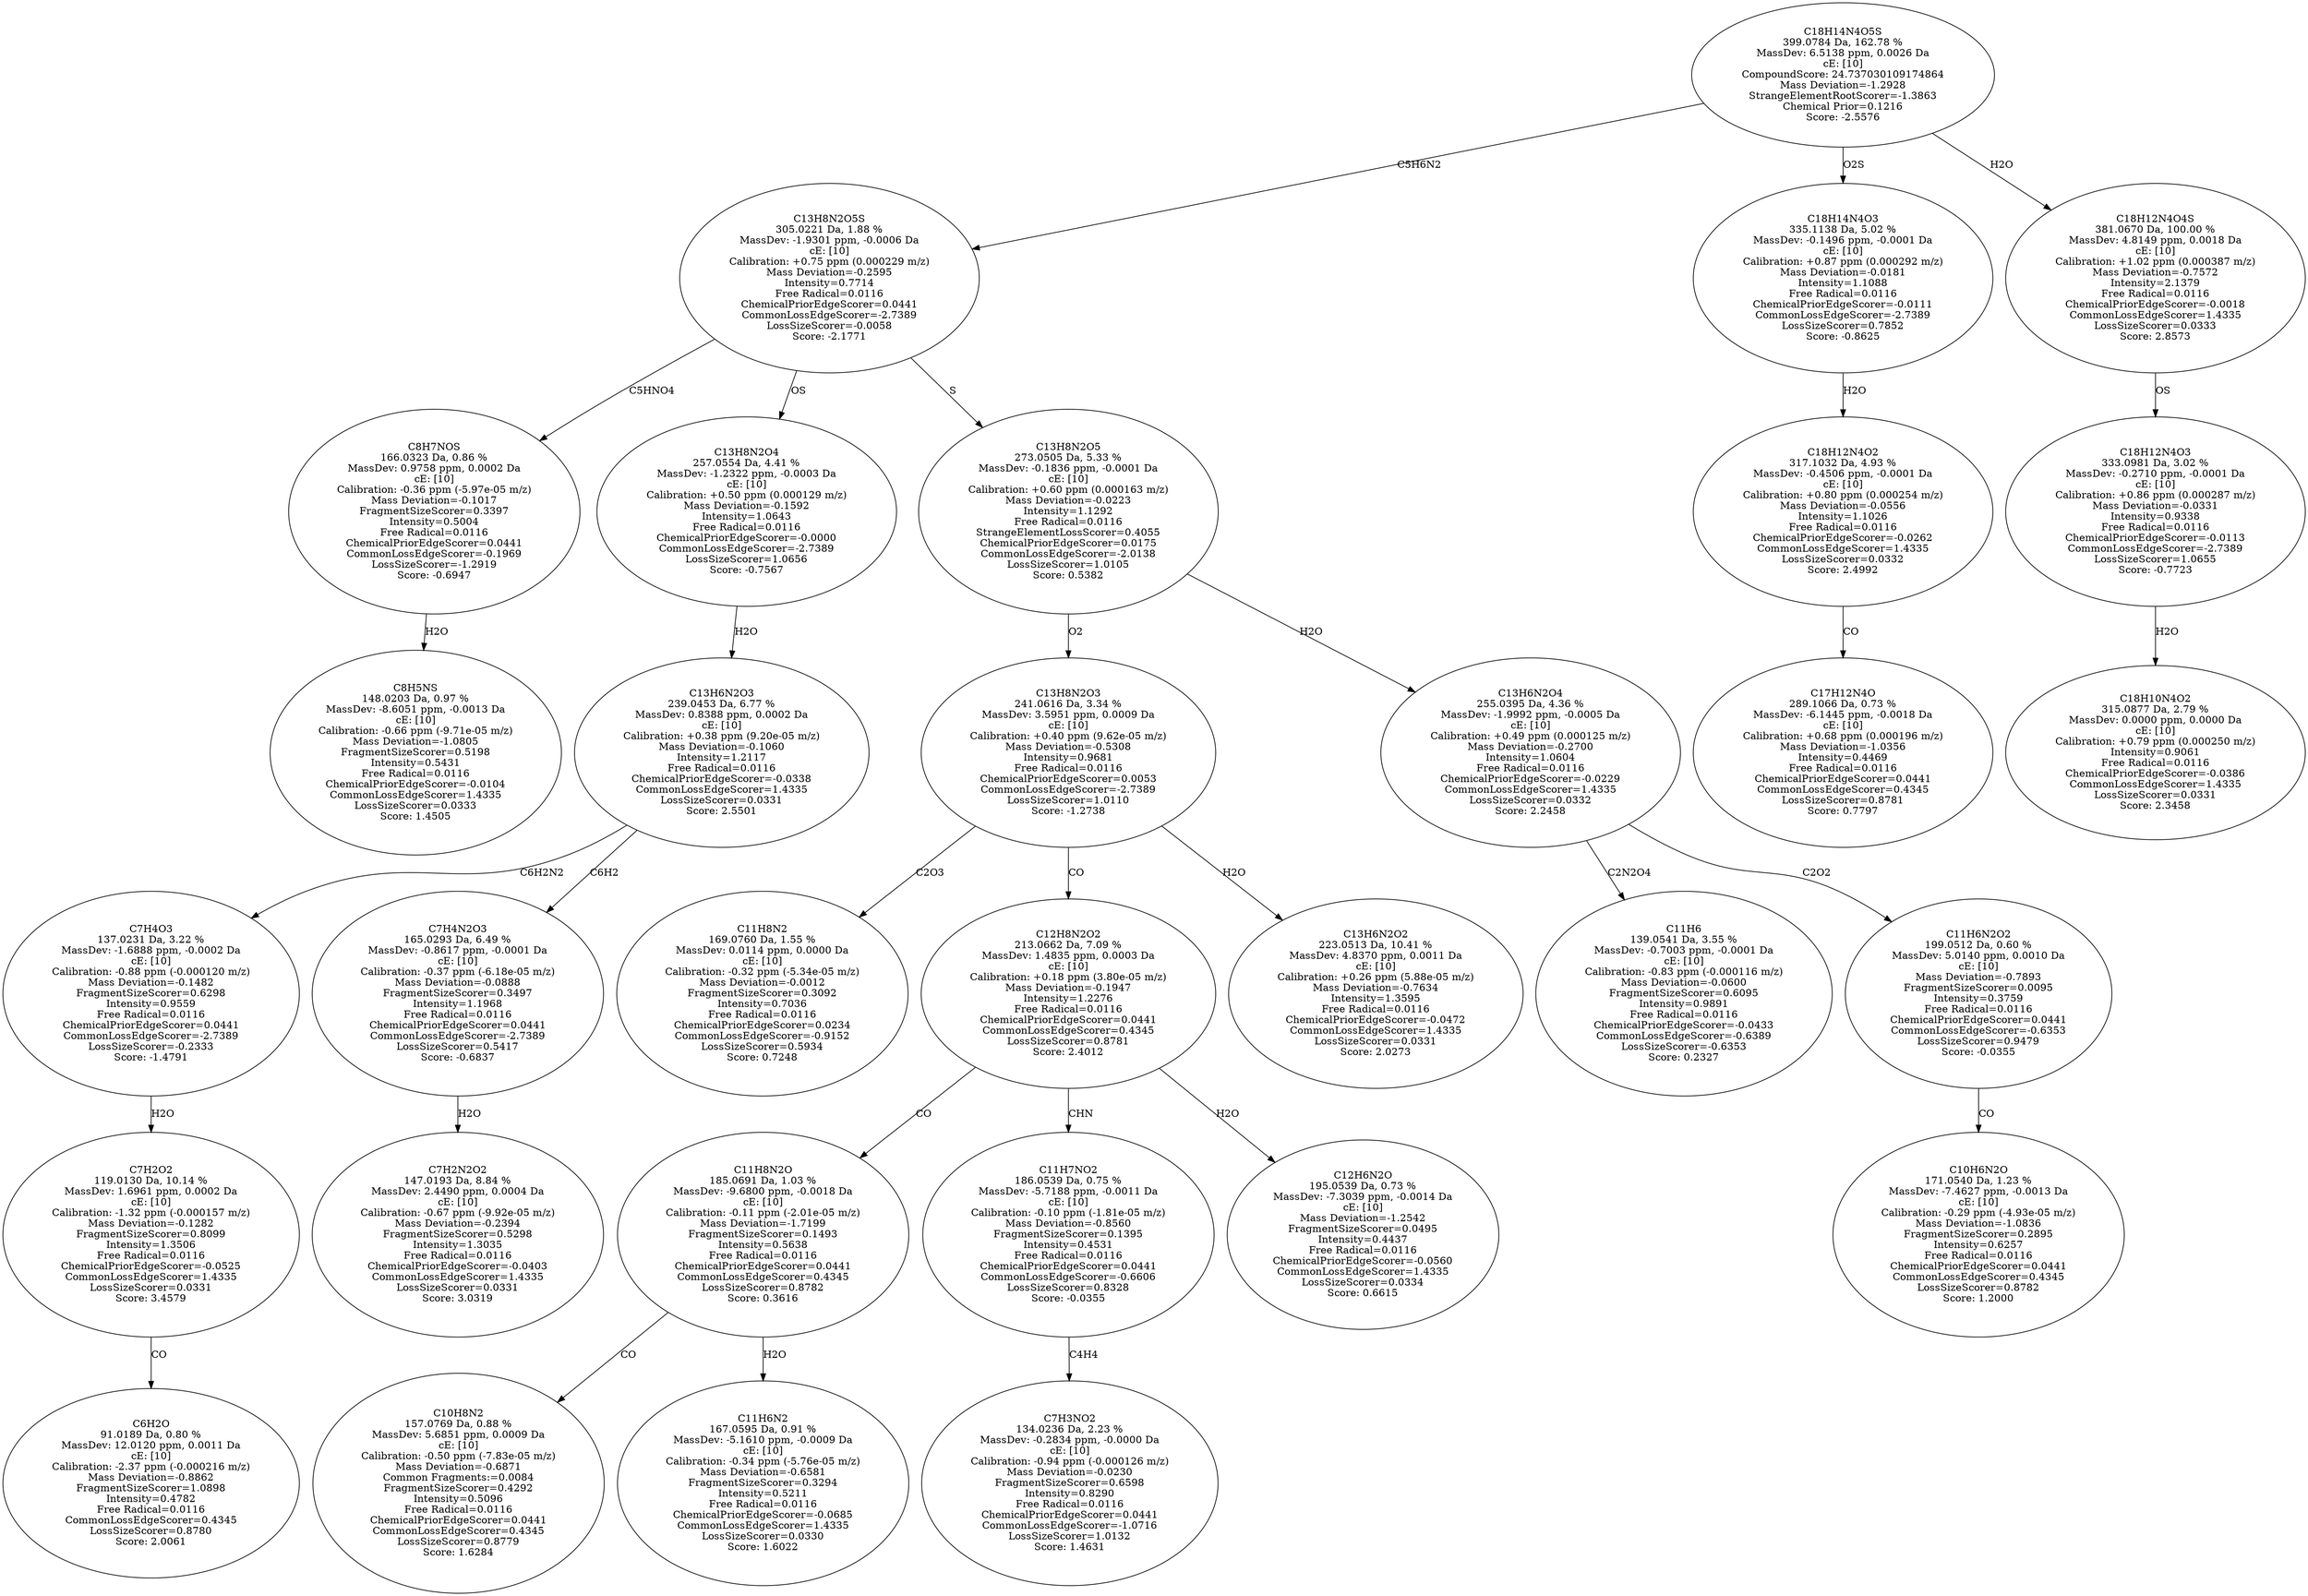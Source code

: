 strict digraph {
v1 [label="C8H5NS\n148.0203 Da, 0.97 %\nMassDev: -8.6051 ppm, -0.0013 Da\ncE: [10]\nCalibration: -0.66 ppm (-9.71e-05 m/z)\nMass Deviation=-1.0805\nFragmentSizeScorer=0.5198\nIntensity=0.5431\nFree Radical=0.0116\nChemicalPriorEdgeScorer=-0.0104\nCommonLossEdgeScorer=1.4335\nLossSizeScorer=0.0333\nScore: 1.4505"];
v2 [label="C8H7NOS\n166.0323 Da, 0.86 %\nMassDev: 0.9758 ppm, 0.0002 Da\ncE: [10]\nCalibration: -0.36 ppm (-5.97e-05 m/z)\nMass Deviation=-0.1017\nFragmentSizeScorer=0.3397\nIntensity=0.5004\nFree Radical=0.0116\nChemicalPriorEdgeScorer=0.0441\nCommonLossEdgeScorer=-0.1969\nLossSizeScorer=-1.2919\nScore: -0.6947"];
v3 [label="C6H2O\n91.0189 Da, 0.80 %\nMassDev: 12.0120 ppm, 0.0011 Da\ncE: [10]\nCalibration: -2.37 ppm (-0.000216 m/z)\nMass Deviation=-0.8862\nFragmentSizeScorer=1.0898\nIntensity=0.4782\nFree Radical=0.0116\nCommonLossEdgeScorer=0.4345\nLossSizeScorer=0.8780\nScore: 2.0061"];
v4 [label="C7H2O2\n119.0130 Da, 10.14 %\nMassDev: 1.6961 ppm, 0.0002 Da\ncE: [10]\nCalibration: -1.32 ppm (-0.000157 m/z)\nMass Deviation=-0.1282\nFragmentSizeScorer=0.8099\nIntensity=1.3506\nFree Radical=0.0116\nChemicalPriorEdgeScorer=-0.0525\nCommonLossEdgeScorer=1.4335\nLossSizeScorer=0.0331\nScore: 3.4579"];
v5 [label="C7H4O3\n137.0231 Da, 3.22 %\nMassDev: -1.6888 ppm, -0.0002 Da\ncE: [10]\nCalibration: -0.88 ppm (-0.000120 m/z)\nMass Deviation=-0.1482\nFragmentSizeScorer=0.6298\nIntensity=0.9559\nFree Radical=0.0116\nChemicalPriorEdgeScorer=0.0441\nCommonLossEdgeScorer=-2.7389\nLossSizeScorer=-0.2333\nScore: -1.4791"];
v6 [label="C7H2N2O2\n147.0193 Da, 8.84 %\nMassDev: 2.4490 ppm, 0.0004 Da\ncE: [10]\nCalibration: -0.67 ppm (-9.92e-05 m/z)\nMass Deviation=-0.2394\nFragmentSizeScorer=0.5298\nIntensity=1.3035\nFree Radical=0.0116\nChemicalPriorEdgeScorer=-0.0403\nCommonLossEdgeScorer=1.4335\nLossSizeScorer=0.0331\nScore: 3.0319"];
v7 [label="C7H4N2O3\n165.0293 Da, 6.49 %\nMassDev: -0.8617 ppm, -0.0001 Da\ncE: [10]\nCalibration: -0.37 ppm (-6.18e-05 m/z)\nMass Deviation=-0.0888\nFragmentSizeScorer=0.3497\nIntensity=1.1968\nFree Radical=0.0116\nChemicalPriorEdgeScorer=0.0441\nCommonLossEdgeScorer=-2.7389\nLossSizeScorer=0.5417\nScore: -0.6837"];
v8 [label="C13H6N2O3\n239.0453 Da, 6.77 %\nMassDev: 0.8388 ppm, 0.0002 Da\ncE: [10]\nCalibration: +0.38 ppm (9.20e-05 m/z)\nMass Deviation=-0.1060\nIntensity=1.2117\nFree Radical=0.0116\nChemicalPriorEdgeScorer=-0.0338\nCommonLossEdgeScorer=1.4335\nLossSizeScorer=0.0331\nScore: 2.5501"];
v9 [label="C13H8N2O4\n257.0554 Da, 4.41 %\nMassDev: -1.2322 ppm, -0.0003 Da\ncE: [10]\nCalibration: +0.50 ppm (0.000129 m/z)\nMass Deviation=-0.1592\nIntensity=1.0643\nFree Radical=0.0116\nChemicalPriorEdgeScorer=-0.0000\nCommonLossEdgeScorer=-2.7389\nLossSizeScorer=1.0656\nScore: -0.7567"];
v10 [label="C11H8N2\n169.0760 Da, 1.55 %\nMassDev: 0.0114 ppm, 0.0000 Da\ncE: [10]\nCalibration: -0.32 ppm (-5.34e-05 m/z)\nMass Deviation=-0.0012\nFragmentSizeScorer=0.3092\nIntensity=0.7036\nFree Radical=0.0116\nChemicalPriorEdgeScorer=0.0234\nCommonLossEdgeScorer=-0.9152\nLossSizeScorer=0.5934\nScore: 0.7248"];
v11 [label="C10H8N2\n157.0769 Da, 0.88 %\nMassDev: 5.6851 ppm, 0.0009 Da\ncE: [10]\nCalibration: -0.50 ppm (-7.83e-05 m/z)\nMass Deviation=-0.6871\nCommon Fragments:=0.0084\nFragmentSizeScorer=0.4292\nIntensity=0.5096\nFree Radical=0.0116\nChemicalPriorEdgeScorer=0.0441\nCommonLossEdgeScorer=0.4345\nLossSizeScorer=0.8779\nScore: 1.6284"];
v12 [label="C11H6N2\n167.0595 Da, 0.91 %\nMassDev: -5.1610 ppm, -0.0009 Da\ncE: [10]\nCalibration: -0.34 ppm (-5.76e-05 m/z)\nMass Deviation=-0.6581\nFragmentSizeScorer=0.3294\nIntensity=0.5211\nFree Radical=0.0116\nChemicalPriorEdgeScorer=-0.0685\nCommonLossEdgeScorer=1.4335\nLossSizeScorer=0.0330\nScore: 1.6022"];
v13 [label="C11H8N2O\n185.0691 Da, 1.03 %\nMassDev: -9.6800 ppm, -0.0018 Da\ncE: [10]\nCalibration: -0.11 ppm (-2.01e-05 m/z)\nMass Deviation=-1.7199\nFragmentSizeScorer=0.1493\nIntensity=0.5638\nFree Radical=0.0116\nChemicalPriorEdgeScorer=0.0441\nCommonLossEdgeScorer=0.4345\nLossSizeScorer=0.8782\nScore: 0.3616"];
v14 [label="C7H3NO2\n134.0236 Da, 2.23 %\nMassDev: -0.2834 ppm, -0.0000 Da\ncE: [10]\nCalibration: -0.94 ppm (-0.000126 m/z)\nMass Deviation=-0.0230\nFragmentSizeScorer=0.6598\nIntensity=0.8290\nFree Radical=0.0116\nChemicalPriorEdgeScorer=0.0441\nCommonLossEdgeScorer=-1.0716\nLossSizeScorer=1.0132\nScore: 1.4631"];
v15 [label="C11H7NO2\n186.0539 Da, 0.75 %\nMassDev: -5.7188 ppm, -0.0011 Da\ncE: [10]\nCalibration: -0.10 ppm (-1.81e-05 m/z)\nMass Deviation=-0.8560\nFragmentSizeScorer=0.1395\nIntensity=0.4531\nFree Radical=0.0116\nChemicalPriorEdgeScorer=0.0441\nCommonLossEdgeScorer=-0.6606\nLossSizeScorer=0.8328\nScore: -0.0355"];
v16 [label="C12H6N2O\n195.0539 Da, 0.73 %\nMassDev: -7.3039 ppm, -0.0014 Da\ncE: [10]\nMass Deviation=-1.2542\nFragmentSizeScorer=0.0495\nIntensity=0.4437\nFree Radical=0.0116\nChemicalPriorEdgeScorer=-0.0560\nCommonLossEdgeScorer=1.4335\nLossSizeScorer=0.0334\nScore: 0.6615"];
v17 [label="C12H8N2O2\n213.0662 Da, 7.09 %\nMassDev: 1.4835 ppm, 0.0003 Da\ncE: [10]\nCalibration: +0.18 ppm (3.80e-05 m/z)\nMass Deviation=-0.1947\nIntensity=1.2276\nFree Radical=0.0116\nChemicalPriorEdgeScorer=0.0441\nCommonLossEdgeScorer=0.4345\nLossSizeScorer=0.8781\nScore: 2.4012"];
v18 [label="C13H6N2O2\n223.0513 Da, 10.41 %\nMassDev: 4.8370 ppm, 0.0011 Da\ncE: [10]\nCalibration: +0.26 ppm (5.88e-05 m/z)\nMass Deviation=-0.7634\nIntensity=1.3595\nFree Radical=0.0116\nChemicalPriorEdgeScorer=-0.0472\nCommonLossEdgeScorer=1.4335\nLossSizeScorer=0.0331\nScore: 2.0273"];
v19 [label="C13H8N2O3\n241.0616 Da, 3.34 %\nMassDev: 3.5951 ppm, 0.0009 Da\ncE: [10]\nCalibration: +0.40 ppm (9.62e-05 m/z)\nMass Deviation=-0.5308\nIntensity=0.9681\nFree Radical=0.0116\nChemicalPriorEdgeScorer=0.0053\nCommonLossEdgeScorer=-2.7389\nLossSizeScorer=1.0110\nScore: -1.2738"];
v20 [label="C11H6\n139.0541 Da, 3.55 %\nMassDev: -0.7003 ppm, -0.0001 Da\ncE: [10]\nCalibration: -0.83 ppm (-0.000116 m/z)\nMass Deviation=-0.0600\nFragmentSizeScorer=0.6095\nIntensity=0.9891\nFree Radical=0.0116\nChemicalPriorEdgeScorer=-0.0433\nCommonLossEdgeScorer=-0.6389\nLossSizeScorer=-0.6353\nScore: 0.2327"];
v21 [label="C10H6N2O\n171.0540 Da, 1.23 %\nMassDev: -7.4627 ppm, -0.0013 Da\ncE: [10]\nCalibration: -0.29 ppm (-4.93e-05 m/z)\nMass Deviation=-1.0836\nFragmentSizeScorer=0.2895\nIntensity=0.6257\nFree Radical=0.0116\nChemicalPriorEdgeScorer=0.0441\nCommonLossEdgeScorer=0.4345\nLossSizeScorer=0.8782\nScore: 1.2000"];
v22 [label="C11H6N2O2\n199.0512 Da, 0.60 %\nMassDev: 5.0140 ppm, 0.0010 Da\ncE: [10]\nMass Deviation=-0.7893\nFragmentSizeScorer=0.0095\nIntensity=0.3759\nFree Radical=0.0116\nChemicalPriorEdgeScorer=0.0441\nCommonLossEdgeScorer=-0.6353\nLossSizeScorer=0.9479\nScore: -0.0355"];
v23 [label="C13H6N2O4\n255.0395 Da, 4.36 %\nMassDev: -1.9992 ppm, -0.0005 Da\ncE: [10]\nCalibration: +0.49 ppm (0.000125 m/z)\nMass Deviation=-0.2700\nIntensity=1.0604\nFree Radical=0.0116\nChemicalPriorEdgeScorer=-0.0229\nCommonLossEdgeScorer=1.4335\nLossSizeScorer=0.0332\nScore: 2.2458"];
v24 [label="C13H8N2O5\n273.0505 Da, 5.33 %\nMassDev: -0.1836 ppm, -0.0001 Da\ncE: [10]\nCalibration: +0.60 ppm (0.000163 m/z)\nMass Deviation=-0.0223\nIntensity=1.1292\nFree Radical=0.0116\nStrangeElementLossScorer=0.4055\nChemicalPriorEdgeScorer=0.0175\nCommonLossEdgeScorer=-2.0138\nLossSizeScorer=1.0105\nScore: 0.5382"];
v25 [label="C13H8N2O5S\n305.0221 Da, 1.88 %\nMassDev: -1.9301 ppm, -0.0006 Da\ncE: [10]\nCalibration: +0.75 ppm (0.000229 m/z)\nMass Deviation=-0.2595\nIntensity=0.7714\nFree Radical=0.0116\nChemicalPriorEdgeScorer=0.0441\nCommonLossEdgeScorer=-2.7389\nLossSizeScorer=-0.0058\nScore: -2.1771"];
v26 [label="C17H12N4O\n289.1066 Da, 0.73 %\nMassDev: -6.1445 ppm, -0.0018 Da\ncE: [10]\nCalibration: +0.68 ppm (0.000196 m/z)\nMass Deviation=-1.0356\nIntensity=0.4469\nFree Radical=0.0116\nChemicalPriorEdgeScorer=0.0441\nCommonLossEdgeScorer=0.4345\nLossSizeScorer=0.8781\nScore: 0.7797"];
v27 [label="C18H12N4O2\n317.1032 Da, 4.93 %\nMassDev: -0.4506 ppm, -0.0001 Da\ncE: [10]\nCalibration: +0.80 ppm (0.000254 m/z)\nMass Deviation=-0.0556\nIntensity=1.1026\nFree Radical=0.0116\nChemicalPriorEdgeScorer=-0.0262\nCommonLossEdgeScorer=1.4335\nLossSizeScorer=0.0332\nScore: 2.4992"];
v28 [label="C18H14N4O3\n335.1138 Da, 5.02 %\nMassDev: -0.1496 ppm, -0.0001 Da\ncE: [10]\nCalibration: +0.87 ppm (0.000292 m/z)\nMass Deviation=-0.0181\nIntensity=1.1088\nFree Radical=0.0116\nChemicalPriorEdgeScorer=-0.0111\nCommonLossEdgeScorer=-2.7389\nLossSizeScorer=0.7852\nScore: -0.8625"];
v29 [label="C18H10N4O2\n315.0877 Da, 2.79 %\nMassDev: 0.0000 ppm, 0.0000 Da\ncE: [10]\nCalibration: +0.79 ppm (0.000250 m/z)\nIntensity=0.9061\nFree Radical=0.0116\nChemicalPriorEdgeScorer=-0.0386\nCommonLossEdgeScorer=1.4335\nLossSizeScorer=0.0331\nScore: 2.3458"];
v30 [label="C18H12N4O3\n333.0981 Da, 3.02 %\nMassDev: -0.2710 ppm, -0.0001 Da\ncE: [10]\nCalibration: +0.86 ppm (0.000287 m/z)\nMass Deviation=-0.0331\nIntensity=0.9338\nFree Radical=0.0116\nChemicalPriorEdgeScorer=-0.0113\nCommonLossEdgeScorer=-2.7389\nLossSizeScorer=1.0655\nScore: -0.7723"];
v31 [label="C18H12N4O4S\n381.0670 Da, 100.00 %\nMassDev: 4.8149 ppm, 0.0018 Da\ncE: [10]\nCalibration: +1.02 ppm (0.000387 m/z)\nMass Deviation=-0.7572\nIntensity=2.1379\nFree Radical=0.0116\nChemicalPriorEdgeScorer=-0.0018\nCommonLossEdgeScorer=1.4335\nLossSizeScorer=0.0333\nScore: 2.8573"];
v32 [label="C18H14N4O5S\n399.0784 Da, 162.78 %\nMassDev: 6.5138 ppm, 0.0026 Da\ncE: [10]\nCompoundScore: 24.737030109174864\nMass Deviation=-1.2928\nStrangeElementRootScorer=-1.3863\nChemical Prior=0.1216\nScore: -2.5576"];
v2 -> v1 [label="H2O"];
v25 -> v2 [label="C5HNO4"];
v4 -> v3 [label="CO"];
v5 -> v4 [label="H2O"];
v8 -> v5 [label="C6H2N2"];
v7 -> v6 [label="H2O"];
v8 -> v7 [label="C6H2"];
v9 -> v8 [label="H2O"];
v25 -> v9 [label="OS"];
v19 -> v10 [label="C2O3"];
v13 -> v11 [label="CO"];
v13 -> v12 [label="H2O"];
v17 -> v13 [label="CO"];
v15 -> v14 [label="C4H4"];
v17 -> v15 [label="CHN"];
v17 -> v16 [label="H2O"];
v19 -> v17 [label="CO"];
v19 -> v18 [label="H2O"];
v24 -> v19 [label="O2"];
v23 -> v20 [label="C2N2O4"];
v22 -> v21 [label="CO"];
v23 -> v22 [label="C2O2"];
v24 -> v23 [label="H2O"];
v25 -> v24 [label="S"];
v32 -> v25 [label="C5H6N2"];
v27 -> v26 [label="CO"];
v28 -> v27 [label="H2O"];
v32 -> v28 [label="O2S"];
v30 -> v29 [label="H2O"];
v31 -> v30 [label="OS"];
v32 -> v31 [label="H2O"];
}